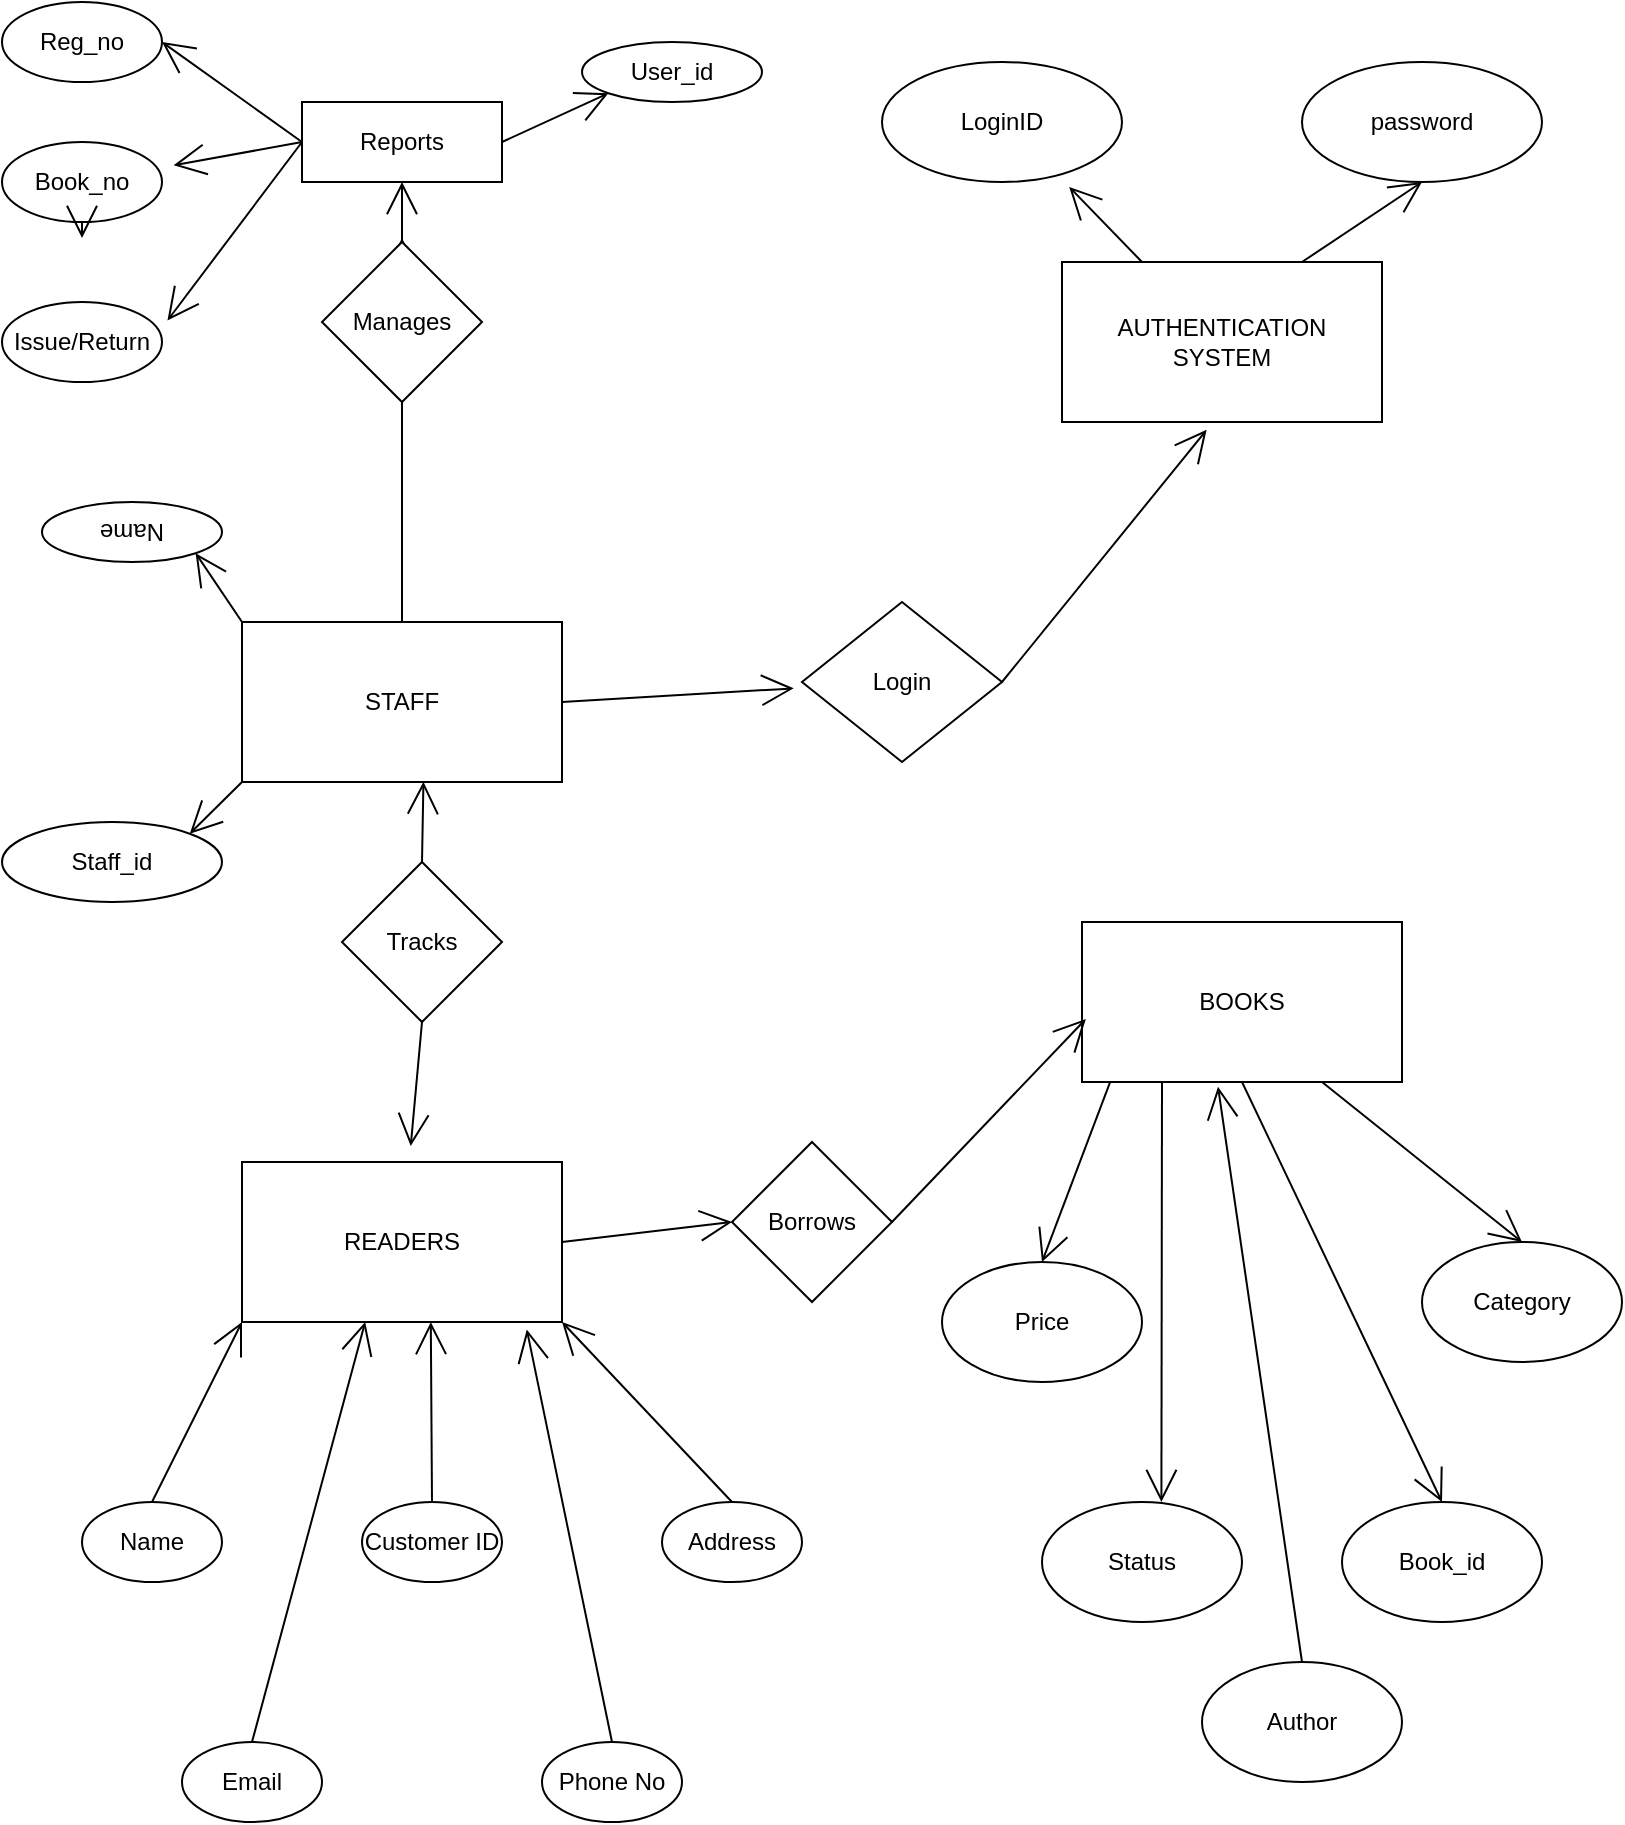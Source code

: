 <mxfile version="16.4.3" type="github">
  <diagram id="R2lEEEUBdFMjLlhIrx00" name="Page-1">
    <mxGraphModel dx="1767" dy="852" grid="1" gridSize="10" guides="1" tooltips="1" connect="1" arrows="1" fold="1" page="1" pageScale="1" pageWidth="850" pageHeight="1100" math="0" shadow="0" extFonts="Permanent Marker^https://fonts.googleapis.com/css?family=Permanent+Marker">
      <root>
        <mxCell id="0" />
        <mxCell id="1" parent="0" />
        <mxCell id="Iq8c3u90SP98kCo1Fqfo-69" style="edgeStyle=none;curved=1;rounded=0;orthogonalLoop=1;jettySize=auto;html=1;exitX=0.75;exitY=1;exitDx=0;exitDy=0;entryX=0.5;entryY=0;entryDx=0;entryDy=0;endArrow=open;startSize=14;endSize=14;sourcePerimeterSpacing=8;targetPerimeterSpacing=8;" edge="1" parent="1" source="Iq8c3u90SP98kCo1Fqfo-1" target="Iq8c3u90SP98kCo1Fqfo-60">
          <mxGeometry relative="1" as="geometry" />
        </mxCell>
        <mxCell id="Iq8c3u90SP98kCo1Fqfo-70" style="edgeStyle=none;curved=1;rounded=0;orthogonalLoop=1;jettySize=auto;html=1;exitX=0.5;exitY=1;exitDx=0;exitDy=0;entryX=0.5;entryY=0;entryDx=0;entryDy=0;endArrow=open;startSize=14;endSize=14;sourcePerimeterSpacing=8;targetPerimeterSpacing=8;" edge="1" parent="1" source="Iq8c3u90SP98kCo1Fqfo-1" target="Iq8c3u90SP98kCo1Fqfo-59">
          <mxGeometry relative="1" as="geometry" />
        </mxCell>
        <mxCell id="Iq8c3u90SP98kCo1Fqfo-71" style="edgeStyle=none;curved=1;rounded=0;orthogonalLoop=1;jettySize=auto;html=1;entryX=0.5;entryY=0;entryDx=0;entryDy=0;endArrow=open;startSize=14;endSize=14;sourcePerimeterSpacing=8;targetPerimeterSpacing=8;exitX=0.089;exitY=0.994;exitDx=0;exitDy=0;exitPerimeter=0;" edge="1" parent="1" source="Iq8c3u90SP98kCo1Fqfo-1" target="Iq8c3u90SP98kCo1Fqfo-57">
          <mxGeometry relative="1" as="geometry">
            <mxPoint x="580" y="570" as="sourcePoint" />
          </mxGeometry>
        </mxCell>
        <mxCell id="Iq8c3u90SP98kCo1Fqfo-72" style="edgeStyle=none;curved=1;rounded=0;orthogonalLoop=1;jettySize=auto;html=1;exitX=0.25;exitY=1;exitDx=0;exitDy=0;entryX=0.597;entryY=0;entryDx=0;entryDy=0;entryPerimeter=0;endArrow=open;startSize=14;endSize=14;sourcePerimeterSpacing=8;targetPerimeterSpacing=8;" edge="1" parent="1" source="Iq8c3u90SP98kCo1Fqfo-1" target="Iq8c3u90SP98kCo1Fqfo-58">
          <mxGeometry relative="1" as="geometry" />
        </mxCell>
        <mxCell id="Iq8c3u90SP98kCo1Fqfo-1" value="BOOKS" style="rounded=0;whiteSpace=wrap;html=1;hachureGap=4;" vertex="1" parent="1">
          <mxGeometry x="560" y="470" width="160" height="80" as="geometry" />
        </mxCell>
        <mxCell id="Iq8c3u90SP98kCo1Fqfo-8" style="edgeStyle=none;curved=1;rounded=0;orthogonalLoop=1;jettySize=auto;html=1;exitX=0.5;exitY=0;exitDx=0;exitDy=0;endArrow=open;startSize=14;endSize=14;targetPerimeterSpacing=8;startArrow=none;" edge="1" parent="1" source="Iq8c3u90SP98kCo1Fqfo-9">
          <mxGeometry relative="1" as="geometry">
            <mxPoint x="220" y="128" as="targetPoint" />
          </mxGeometry>
        </mxCell>
        <mxCell id="Iq8c3u90SP98kCo1Fqfo-32" style="edgeStyle=none;curved=1;rounded=0;orthogonalLoop=1;jettySize=auto;html=1;exitX=0;exitY=0;exitDx=0;exitDy=0;entryX=0;entryY=0;entryDx=0;entryDy=0;endArrow=open;startSize=14;endSize=14;sourcePerimeterSpacing=8;targetPerimeterSpacing=8;" edge="1" parent="1" source="Iq8c3u90SP98kCo1Fqfo-2" target="Iq8c3u90SP98kCo1Fqfo-29">
          <mxGeometry relative="1" as="geometry" />
        </mxCell>
        <mxCell id="Iq8c3u90SP98kCo1Fqfo-36" style="edgeStyle=none;curved=1;rounded=0;orthogonalLoop=1;jettySize=auto;html=1;exitX=0;exitY=1;exitDx=0;exitDy=0;entryX=1;entryY=0;entryDx=0;entryDy=0;endArrow=open;startSize=14;endSize=14;sourcePerimeterSpacing=8;targetPerimeterSpacing=8;" edge="1" parent="1" source="Iq8c3u90SP98kCo1Fqfo-2" target="Iq8c3u90SP98kCo1Fqfo-30">
          <mxGeometry relative="1" as="geometry" />
        </mxCell>
        <mxCell id="Iq8c3u90SP98kCo1Fqfo-76" style="edgeStyle=none;curved=1;rounded=0;orthogonalLoop=1;jettySize=auto;html=1;exitX=1;exitY=0.5;exitDx=0;exitDy=0;endArrow=open;startSize=14;endSize=14;sourcePerimeterSpacing=8;targetPerimeterSpacing=8;" edge="1" parent="1" source="Iq8c3u90SP98kCo1Fqfo-2" target="Iq8c3u90SP98kCo1Fqfo-75">
          <mxGeometry relative="1" as="geometry" />
        </mxCell>
        <mxCell id="Iq8c3u90SP98kCo1Fqfo-2" value="STAFF" style="rounded=0;whiteSpace=wrap;html=1;hachureGap=4;" vertex="1" parent="1">
          <mxGeometry x="140" y="320" width="160" height="80" as="geometry" />
        </mxCell>
        <mxCell id="Iq8c3u90SP98kCo1Fqfo-41" style="edgeStyle=none;curved=1;rounded=0;orthogonalLoop=1;jettySize=auto;html=1;exitX=1;exitY=0.5;exitDx=0;exitDy=0;entryX=0;entryY=0.5;entryDx=0;entryDy=0;endArrow=open;startSize=14;endSize=14;sourcePerimeterSpacing=8;targetPerimeterSpacing=8;" edge="1" parent="1" source="Iq8c3u90SP98kCo1Fqfo-3" target="Iq8c3u90SP98kCo1Fqfo-40">
          <mxGeometry relative="1" as="geometry" />
        </mxCell>
        <mxCell id="Iq8c3u90SP98kCo1Fqfo-3" value="READERS" style="rounded=0;whiteSpace=wrap;html=1;hachureGap=4;" vertex="1" parent="1">
          <mxGeometry x="140" y="590" width="160" height="80" as="geometry" />
        </mxCell>
        <mxCell id="Iq8c3u90SP98kCo1Fqfo-81" style="edgeStyle=none;curved=1;rounded=0;orthogonalLoop=1;jettySize=auto;html=1;exitX=0.75;exitY=0;exitDx=0;exitDy=0;entryX=0.5;entryY=1;entryDx=0;entryDy=0;endArrow=open;startSize=14;endSize=14;sourcePerimeterSpacing=8;targetPerimeterSpacing=8;" edge="1" parent="1" source="Iq8c3u90SP98kCo1Fqfo-4" target="Iq8c3u90SP98kCo1Fqfo-78">
          <mxGeometry relative="1" as="geometry" />
        </mxCell>
        <mxCell id="Iq8c3u90SP98kCo1Fqfo-82" style="edgeStyle=none;curved=1;rounded=0;orthogonalLoop=1;jettySize=auto;html=1;exitX=0.25;exitY=0;exitDx=0;exitDy=0;entryX=0.78;entryY=1.041;entryDx=0;entryDy=0;entryPerimeter=0;endArrow=open;startSize=14;endSize=14;sourcePerimeterSpacing=8;targetPerimeterSpacing=8;" edge="1" parent="1" source="Iq8c3u90SP98kCo1Fqfo-4" target="Iq8c3u90SP98kCo1Fqfo-79">
          <mxGeometry relative="1" as="geometry" />
        </mxCell>
        <mxCell id="Iq8c3u90SP98kCo1Fqfo-4" value="AUTHENTICATION&lt;br&gt;SYSTEM" style="rounded=0;whiteSpace=wrap;html=1;hachureGap=4;" vertex="1" parent="1">
          <mxGeometry x="550" y="140" width="160" height="80" as="geometry" />
        </mxCell>
        <mxCell id="Iq8c3u90SP98kCo1Fqfo-27" style="edgeStyle=none;curved=1;rounded=0;orthogonalLoop=1;jettySize=auto;html=1;exitX=0.5;exitY=0;exitDx=0;exitDy=0;entryX=0.5;entryY=1;entryDx=0;entryDy=0;endArrow=open;startSize=14;endSize=14;sourcePerimeterSpacing=8;targetPerimeterSpacing=8;" edge="1" parent="1" source="Iq8c3u90SP98kCo1Fqfo-9" target="Iq8c3u90SP98kCo1Fqfo-11">
          <mxGeometry relative="1" as="geometry" />
        </mxCell>
        <mxCell id="Iq8c3u90SP98kCo1Fqfo-9" value="Manages" style="rhombus;whiteSpace=wrap;html=1;hachureGap=4;" vertex="1" parent="1">
          <mxGeometry x="180" y="130" width="80" height="80" as="geometry" />
        </mxCell>
        <mxCell id="Iq8c3u90SP98kCo1Fqfo-10" value="" style="edgeStyle=none;curved=1;rounded=0;orthogonalLoop=1;jettySize=auto;html=1;exitX=0.5;exitY=0;exitDx=0;exitDy=0;endArrow=none;startSize=14;endSize=14;sourcePerimeterSpacing=8;" edge="1" parent="1" source="Iq8c3u90SP98kCo1Fqfo-2" target="Iq8c3u90SP98kCo1Fqfo-9">
          <mxGeometry relative="1" as="geometry">
            <mxPoint x="220" y="320" as="sourcePoint" />
            <mxPoint x="220" y="128" as="targetPoint" />
          </mxGeometry>
        </mxCell>
        <mxCell id="Iq8c3u90SP98kCo1Fqfo-16" style="edgeStyle=none;curved=1;rounded=0;orthogonalLoop=1;jettySize=auto;html=1;exitX=0;exitY=0.5;exitDx=0;exitDy=0;entryX=1;entryY=0.5;entryDx=0;entryDy=0;endArrow=open;startSize=14;endSize=14;sourcePerimeterSpacing=8;targetPerimeterSpacing=8;" edge="1" parent="1" source="Iq8c3u90SP98kCo1Fqfo-11" target="Iq8c3u90SP98kCo1Fqfo-12">
          <mxGeometry relative="1" as="geometry" />
        </mxCell>
        <mxCell id="Iq8c3u90SP98kCo1Fqfo-18" style="edgeStyle=none;curved=1;rounded=0;orthogonalLoop=1;jettySize=auto;html=1;exitX=0;exitY=0.5;exitDx=0;exitDy=0;endArrow=open;startSize=14;endSize=14;sourcePerimeterSpacing=8;targetPerimeterSpacing=8;" edge="1" parent="1" source="Iq8c3u90SP98kCo1Fqfo-11" target="Iq8c3u90SP98kCo1Fqfo-13">
          <mxGeometry relative="1" as="geometry" />
        </mxCell>
        <mxCell id="Iq8c3u90SP98kCo1Fqfo-21" style="edgeStyle=none;curved=1;rounded=0;orthogonalLoop=1;jettySize=auto;html=1;exitX=0;exitY=0.5;exitDx=0;exitDy=0;entryX=1.034;entryY=0.232;entryDx=0;entryDy=0;entryPerimeter=0;endArrow=open;startSize=14;endSize=14;sourcePerimeterSpacing=8;targetPerimeterSpacing=8;" edge="1" parent="1" source="Iq8c3u90SP98kCo1Fqfo-11" target="Iq8c3u90SP98kCo1Fqfo-14">
          <mxGeometry relative="1" as="geometry" />
        </mxCell>
        <mxCell id="Iq8c3u90SP98kCo1Fqfo-25" style="edgeStyle=none;curved=1;rounded=0;orthogonalLoop=1;jettySize=auto;html=1;exitX=1;exitY=0.5;exitDx=0;exitDy=0;entryX=0;entryY=1;entryDx=0;entryDy=0;endArrow=open;startSize=14;endSize=14;sourcePerimeterSpacing=8;targetPerimeterSpacing=8;" edge="1" parent="1" source="Iq8c3u90SP98kCo1Fqfo-11" target="Iq8c3u90SP98kCo1Fqfo-22">
          <mxGeometry relative="1" as="geometry" />
        </mxCell>
        <mxCell id="Iq8c3u90SP98kCo1Fqfo-11" value="Reports" style="rounded=0;whiteSpace=wrap;html=1;hachureGap=4;" vertex="1" parent="1">
          <mxGeometry x="170" y="60" width="100" height="40" as="geometry" />
        </mxCell>
        <mxCell id="Iq8c3u90SP98kCo1Fqfo-12" value="Reg_no" style="ellipse;whiteSpace=wrap;html=1;hachureGap=4;" vertex="1" parent="1">
          <mxGeometry x="20" y="10" width="80" height="40" as="geometry" />
        </mxCell>
        <mxCell id="Iq8c3u90SP98kCo1Fqfo-13" value="Book_no" style="ellipse;whiteSpace=wrap;html=1;hachureGap=4;" vertex="1" parent="1">
          <mxGeometry x="20" y="80" width="80" height="40" as="geometry" />
        </mxCell>
        <mxCell id="Iq8c3u90SP98kCo1Fqfo-14" value="Issue/Return" style="ellipse;whiteSpace=wrap;html=1;hachureGap=4;" vertex="1" parent="1">
          <mxGeometry x="20" y="160" width="80" height="40" as="geometry" />
        </mxCell>
        <mxCell id="Iq8c3u90SP98kCo1Fqfo-22" value="User_id" style="ellipse;whiteSpace=wrap;html=1;hachureGap=4;" vertex="1" parent="1">
          <mxGeometry x="310" y="30" width="90" height="30" as="geometry" />
        </mxCell>
        <mxCell id="Iq8c3u90SP98kCo1Fqfo-28" style="edgeStyle=none;curved=1;rounded=0;orthogonalLoop=1;jettySize=auto;html=1;exitX=0.5;exitY=1;exitDx=0;exitDy=0;endArrow=open;startSize=14;endSize=14;sourcePerimeterSpacing=8;targetPerimeterSpacing=8;" edge="1" parent="1" source="Iq8c3u90SP98kCo1Fqfo-13" target="Iq8c3u90SP98kCo1Fqfo-13">
          <mxGeometry relative="1" as="geometry" />
        </mxCell>
        <mxCell id="Iq8c3u90SP98kCo1Fqfo-29" value="Name" style="ellipse;whiteSpace=wrap;html=1;hachureGap=4;rotation=-180;" vertex="1" parent="1">
          <mxGeometry x="40" y="260" width="90" height="30" as="geometry" />
        </mxCell>
        <mxCell id="Iq8c3u90SP98kCo1Fqfo-30" value="Staff_id" style="ellipse;whiteSpace=wrap;html=1;hachureGap=4;" vertex="1" parent="1">
          <mxGeometry x="20" y="420" width="110" height="40" as="geometry" />
        </mxCell>
        <mxCell id="Iq8c3u90SP98kCo1Fqfo-38" style="edgeStyle=none;curved=1;rounded=0;orthogonalLoop=1;jettySize=auto;html=1;exitX=0.5;exitY=0;exitDx=0;exitDy=0;entryX=0.567;entryY=0.999;entryDx=0;entryDy=0;entryPerimeter=0;endArrow=open;startSize=14;endSize=14;sourcePerimeterSpacing=8;targetPerimeterSpacing=8;" edge="1" parent="1" source="Iq8c3u90SP98kCo1Fqfo-37" target="Iq8c3u90SP98kCo1Fqfo-2">
          <mxGeometry relative="1" as="geometry" />
        </mxCell>
        <mxCell id="Iq8c3u90SP98kCo1Fqfo-39" style="edgeStyle=none;curved=1;rounded=0;orthogonalLoop=1;jettySize=auto;html=1;exitX=0.5;exitY=1;exitDx=0;exitDy=0;endArrow=open;startSize=14;endSize=14;sourcePerimeterSpacing=8;targetPerimeterSpacing=8;" edge="1" parent="1" source="Iq8c3u90SP98kCo1Fqfo-37" target="Iq8c3u90SP98kCo1Fqfo-3">
          <mxGeometry relative="1" as="geometry" />
        </mxCell>
        <mxCell id="Iq8c3u90SP98kCo1Fqfo-37" value="Tracks" style="rhombus;whiteSpace=wrap;html=1;hachureGap=4;" vertex="1" parent="1">
          <mxGeometry x="190" y="440" width="80" height="80" as="geometry" />
        </mxCell>
        <mxCell id="Iq8c3u90SP98kCo1Fqfo-42" style="edgeStyle=none;curved=1;rounded=0;orthogonalLoop=1;jettySize=auto;html=1;exitX=1;exitY=0.5;exitDx=0;exitDy=0;entryX=0.012;entryY=0.606;entryDx=0;entryDy=0;entryPerimeter=0;endArrow=open;startSize=14;endSize=14;sourcePerimeterSpacing=8;targetPerimeterSpacing=8;" edge="1" parent="1" source="Iq8c3u90SP98kCo1Fqfo-40" target="Iq8c3u90SP98kCo1Fqfo-1">
          <mxGeometry relative="1" as="geometry" />
        </mxCell>
        <mxCell id="Iq8c3u90SP98kCo1Fqfo-40" value="Borrows" style="rhombus;whiteSpace=wrap;html=1;hachureGap=4;" vertex="1" parent="1">
          <mxGeometry x="385" y="580" width="80" height="80" as="geometry" />
        </mxCell>
        <mxCell id="Iq8c3u90SP98kCo1Fqfo-56" style="edgeStyle=none;curved=1;rounded=0;orthogonalLoop=1;jettySize=auto;html=1;exitX=0.5;exitY=0;exitDx=0;exitDy=0;entryX=0;entryY=1;entryDx=0;entryDy=0;endArrow=open;startSize=14;endSize=14;sourcePerimeterSpacing=8;targetPerimeterSpacing=8;" edge="1" parent="1" source="Iq8c3u90SP98kCo1Fqfo-43" target="Iq8c3u90SP98kCo1Fqfo-3">
          <mxGeometry relative="1" as="geometry" />
        </mxCell>
        <mxCell id="Iq8c3u90SP98kCo1Fqfo-43" value="Name" style="ellipse;whiteSpace=wrap;html=1;hachureGap=4;" vertex="1" parent="1">
          <mxGeometry x="60" y="760" width="70" height="40" as="geometry" />
        </mxCell>
        <mxCell id="Iq8c3u90SP98kCo1Fqfo-54" style="edgeStyle=none;curved=1;rounded=0;orthogonalLoop=1;jettySize=auto;html=1;exitX=0.5;exitY=0;exitDx=0;exitDy=0;entryX=0.59;entryY=1;entryDx=0;entryDy=0;entryPerimeter=0;endArrow=open;startSize=14;endSize=14;sourcePerimeterSpacing=8;targetPerimeterSpacing=8;" edge="1" parent="1" source="Iq8c3u90SP98kCo1Fqfo-44" target="Iq8c3u90SP98kCo1Fqfo-3">
          <mxGeometry relative="1" as="geometry" />
        </mxCell>
        <mxCell id="Iq8c3u90SP98kCo1Fqfo-44" value="Customer ID" style="ellipse;whiteSpace=wrap;html=1;hachureGap=4;" vertex="1" parent="1">
          <mxGeometry x="200" y="760" width="70" height="40" as="geometry" />
        </mxCell>
        <mxCell id="Iq8c3u90SP98kCo1Fqfo-55" style="edgeStyle=none;curved=1;rounded=0;orthogonalLoop=1;jettySize=auto;html=1;exitX=0.5;exitY=0;exitDx=0;exitDy=0;entryX=1;entryY=1;entryDx=0;entryDy=0;endArrow=open;startSize=14;endSize=14;sourcePerimeterSpacing=8;targetPerimeterSpacing=8;" edge="1" parent="1" source="Iq8c3u90SP98kCo1Fqfo-45" target="Iq8c3u90SP98kCo1Fqfo-3">
          <mxGeometry relative="1" as="geometry" />
        </mxCell>
        <mxCell id="Iq8c3u90SP98kCo1Fqfo-45" value="Address" style="ellipse;whiteSpace=wrap;html=1;hachureGap=4;" vertex="1" parent="1">
          <mxGeometry x="350" y="760" width="70" height="40" as="geometry" />
        </mxCell>
        <mxCell id="Iq8c3u90SP98kCo1Fqfo-52" style="edgeStyle=none;curved=1;rounded=0;orthogonalLoop=1;jettySize=auto;html=1;exitX=0.5;exitY=0;exitDx=0;exitDy=0;entryX=0.385;entryY=1;entryDx=0;entryDy=0;entryPerimeter=0;endArrow=open;startSize=14;endSize=14;sourcePerimeterSpacing=8;targetPerimeterSpacing=8;" edge="1" parent="1" source="Iq8c3u90SP98kCo1Fqfo-46" target="Iq8c3u90SP98kCo1Fqfo-3">
          <mxGeometry relative="1" as="geometry" />
        </mxCell>
        <mxCell id="Iq8c3u90SP98kCo1Fqfo-46" value="Email" style="ellipse;whiteSpace=wrap;html=1;hachureGap=4;" vertex="1" parent="1">
          <mxGeometry x="110" y="880" width="70" height="40" as="geometry" />
        </mxCell>
        <mxCell id="Iq8c3u90SP98kCo1Fqfo-53" style="edgeStyle=none;curved=1;rounded=0;orthogonalLoop=1;jettySize=auto;html=1;exitX=0.5;exitY=0;exitDx=0;exitDy=0;entryX=0.89;entryY=1.047;entryDx=0;entryDy=0;entryPerimeter=0;endArrow=open;startSize=14;endSize=14;sourcePerimeterSpacing=8;targetPerimeterSpacing=8;" edge="1" parent="1" source="Iq8c3u90SP98kCo1Fqfo-47" target="Iq8c3u90SP98kCo1Fqfo-3">
          <mxGeometry relative="1" as="geometry" />
        </mxCell>
        <mxCell id="Iq8c3u90SP98kCo1Fqfo-47" value="Phone No" style="ellipse;whiteSpace=wrap;html=1;hachureGap=4;" vertex="1" parent="1">
          <mxGeometry x="290" y="880" width="70" height="40" as="geometry" />
        </mxCell>
        <mxCell id="Iq8c3u90SP98kCo1Fqfo-57" value="Price" style="ellipse;whiteSpace=wrap;html=1;hachureGap=4;" vertex="1" parent="1">
          <mxGeometry x="490" y="640" width="100" height="60" as="geometry" />
        </mxCell>
        <mxCell id="Iq8c3u90SP98kCo1Fqfo-58" value="Status" style="ellipse;whiteSpace=wrap;html=1;hachureGap=4;" vertex="1" parent="1">
          <mxGeometry x="540" y="760" width="100" height="60" as="geometry" />
        </mxCell>
        <mxCell id="Iq8c3u90SP98kCo1Fqfo-59" value="Book_id" style="ellipse;whiteSpace=wrap;html=1;hachureGap=4;" vertex="1" parent="1">
          <mxGeometry x="690" y="760" width="100" height="60" as="geometry" />
        </mxCell>
        <mxCell id="Iq8c3u90SP98kCo1Fqfo-60" value="Category" style="ellipse;whiteSpace=wrap;html=1;hachureGap=4;" vertex="1" parent="1">
          <mxGeometry x="730" y="630" width="100" height="60" as="geometry" />
        </mxCell>
        <mxCell id="Iq8c3u90SP98kCo1Fqfo-74" style="edgeStyle=none;curved=1;rounded=0;orthogonalLoop=1;jettySize=auto;html=1;exitX=0.5;exitY=0;exitDx=0;exitDy=0;entryX=0.425;entryY=1.029;entryDx=0;entryDy=0;entryPerimeter=0;endArrow=open;startSize=14;endSize=14;sourcePerimeterSpacing=8;targetPerimeterSpacing=8;" edge="1" parent="1" source="Iq8c3u90SP98kCo1Fqfo-73" target="Iq8c3u90SP98kCo1Fqfo-1">
          <mxGeometry relative="1" as="geometry" />
        </mxCell>
        <mxCell id="Iq8c3u90SP98kCo1Fqfo-73" value="Author" style="ellipse;whiteSpace=wrap;html=1;hachureGap=4;" vertex="1" parent="1">
          <mxGeometry x="620" y="840" width="100" height="60" as="geometry" />
        </mxCell>
        <mxCell id="Iq8c3u90SP98kCo1Fqfo-77" style="edgeStyle=none;curved=1;rounded=0;orthogonalLoop=1;jettySize=auto;html=1;exitX=1;exitY=0.5;exitDx=0;exitDy=0;entryX=0.452;entryY=1.049;entryDx=0;entryDy=0;entryPerimeter=0;endArrow=open;startSize=14;endSize=14;sourcePerimeterSpacing=8;targetPerimeterSpacing=8;" edge="1" parent="1" source="Iq8c3u90SP98kCo1Fqfo-75" target="Iq8c3u90SP98kCo1Fqfo-4">
          <mxGeometry relative="1" as="geometry" />
        </mxCell>
        <mxCell id="Iq8c3u90SP98kCo1Fqfo-75" value="Login" style="rhombus;whiteSpace=wrap;html=1;hachureGap=4;" vertex="1" parent="1">
          <mxGeometry x="420" y="310" width="100" height="80" as="geometry" />
        </mxCell>
        <mxCell id="Iq8c3u90SP98kCo1Fqfo-78" value="password" style="ellipse;whiteSpace=wrap;html=1;hachureGap=4;" vertex="1" parent="1">
          <mxGeometry x="670" y="40" width="120" height="60" as="geometry" />
        </mxCell>
        <mxCell id="Iq8c3u90SP98kCo1Fqfo-79" value="LoginID" style="ellipse;whiteSpace=wrap;html=1;hachureGap=4;" vertex="1" parent="1">
          <mxGeometry x="460" y="40" width="120" height="60" as="geometry" />
        </mxCell>
      </root>
    </mxGraphModel>
  </diagram>
</mxfile>
